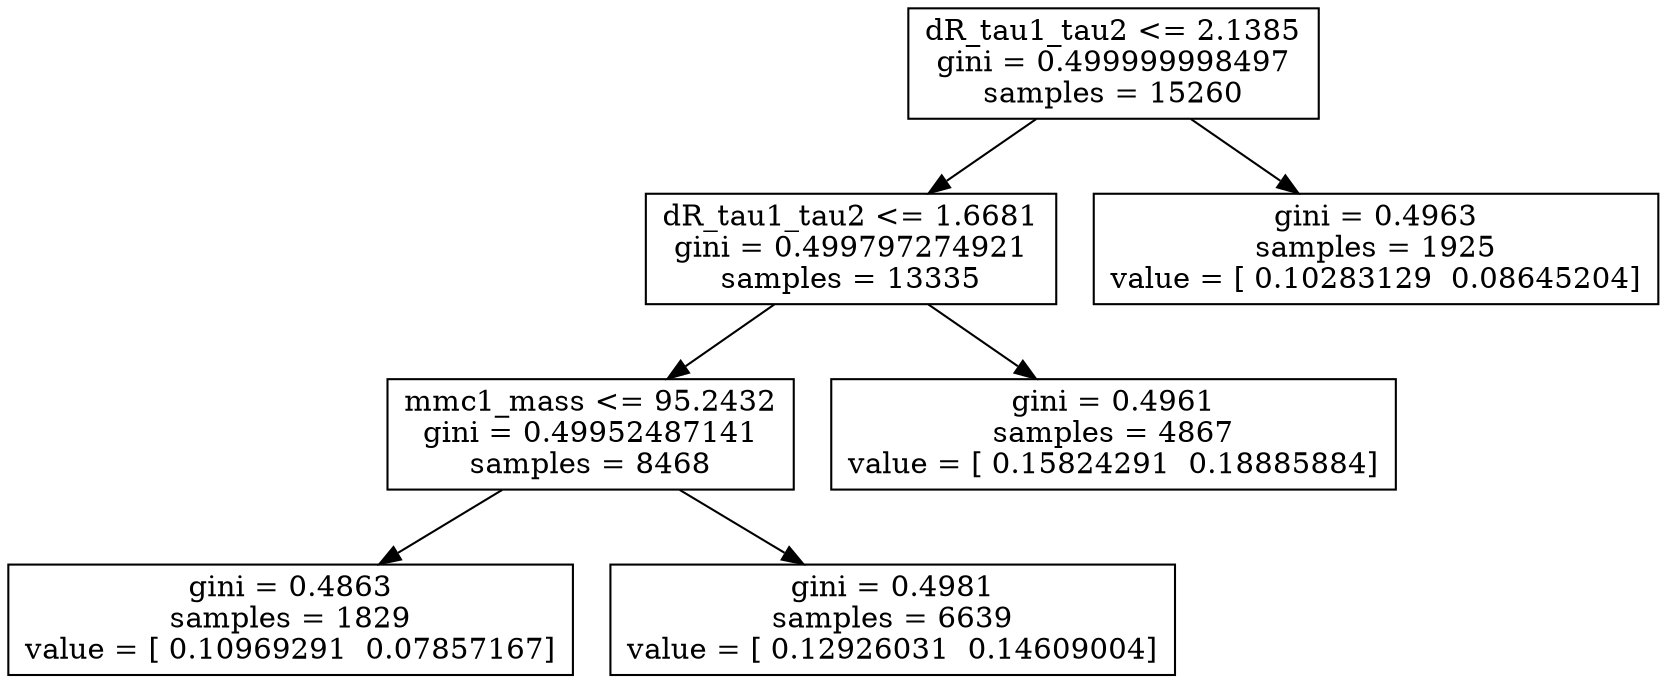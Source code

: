 digraph Tree {
0 [label="dR_tau1_tau2 <= 2.1385\ngini = 0.499999998497\nsamples = 15260", shape="box"] ;
1 [label="dR_tau1_tau2 <= 1.6681\ngini = 0.499797274921\nsamples = 13335", shape="box"] ;
0 -> 1 ;
2 [label="mmc1_mass <= 95.2432\ngini = 0.49952487141\nsamples = 8468", shape="box"] ;
1 -> 2 ;
3 [label="gini = 0.4863\nsamples = 1829\nvalue = [ 0.10969291  0.07857167]", shape="box"] ;
2 -> 3 ;
4 [label="gini = 0.4981\nsamples = 6639\nvalue = [ 0.12926031  0.14609004]", shape="box"] ;
2 -> 4 ;
5 [label="gini = 0.4961\nsamples = 4867\nvalue = [ 0.15824291  0.18885884]", shape="box"] ;
1 -> 5 ;
6 [label="gini = 0.4963\nsamples = 1925\nvalue = [ 0.10283129  0.08645204]", shape="box"] ;
0 -> 6 ;
}